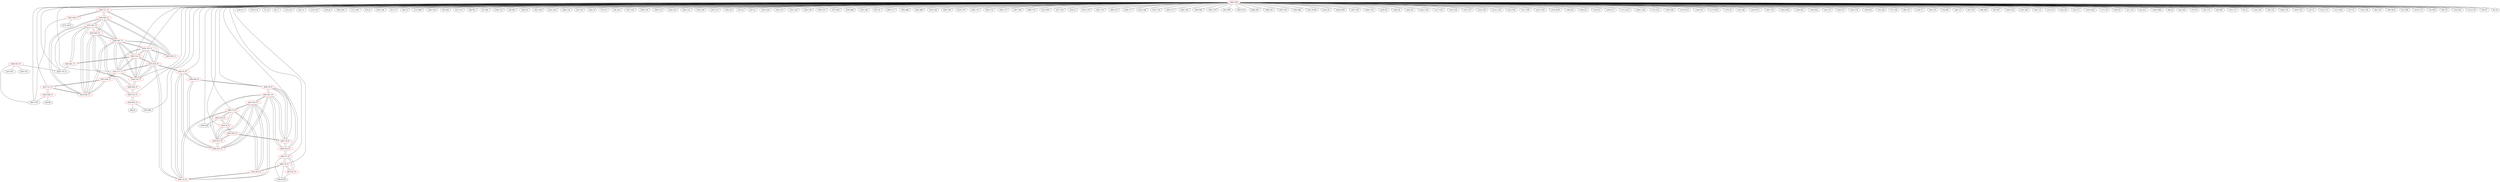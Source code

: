 graph {
	429 [label="(429) T11_T1" color=red]
	441 [label="(441) R24_T1"]
	438 [label="(438) R28_T1"]
	445 [label="(445) R32_t1"]
	430 [label="(430) T12_T1" color=red]
	446 [label="(446) R33_T1"]
	439 [label="(439) R29_T1"]
	440 [label="(440) R25_T1"]
	431 [label="(431) T13_T1" color=red]
	443 [label="(443) R30_T1"]
	447 [label="(447) R34_T1"]
	442 [label="(442) R26_T1"]
	432 [label="(432) T14_T1" color=red]
	444 [label="(444) R31_T1"]
	457 [label="(457) R15_P1"]
	435 [label="(435) T17_T1"]
	448 [label="(448) R35_T1"]
	434 [label="(434) T16_T1"]
	433 [label="(433) T15_T1"]
	433 [label="(433) T15_T1" color=red]
	445 [label="(445) R32_t1"]
	457 [label="(457) R15_P1"]
	435 [label="(435) T17_T1"]
	448 [label="(448) R35_T1"]
	434 [label="(434) T16_T1"]
	432 [label="(432) T14_T1"]
	434 [label="(434) T16_T1" color=red]
	446 [label="(446) R33_T1"]
	457 [label="(457) R15_P1"]
	435 [label="(435) T17_T1"]
	448 [label="(448) R35_T1"]
	433 [label="(433) T15_T1"]
	432 [label="(432) T14_T1"]
	435 [label="(435) T17_T1" color=red]
	447 [label="(447) R34_T1"]
	457 [label="(457) R15_P1"]
	448 [label="(448) R35_T1"]
	434 [label="(434) T16_T1"]
	433 [label="(433) T15_T1"]
	432 [label="(432) T14_T1"]
	436 [label="(436) R23_T1" color=red]
	363 [label="(363) U16"]
	233 [label="(233) R57"]
	234 [label="(234) C41"]
	428 [label="(428) T10_T1"]
	437 [label="(437) R27_T1" color=red]
	443 [label="(443) R30_T1"]
	448 [label="(448) R35_T1"]
	439 [label="(439) R29_T1"]
	438 [label="(438) R28_T1"]
	428 [label="(428) T10_T1"]
	444 [label="(444) R31_T1"]
	438 [label="(438) R28_T1" color=red]
	443 [label="(443) R30_T1"]
	448 [label="(448) R35_T1"]
	439 [label="(439) R29_T1"]
	437 [label="(437) R27_T1"]
	429 [label="(429) T11_T1"]
	445 [label="(445) R32_t1"]
	439 [label="(439) R29_T1" color=red]
	443 [label="(443) R30_T1"]
	448 [label="(448) R35_T1"]
	438 [label="(438) R28_T1"]
	437 [label="(437) R27_T1"]
	446 [label="(446) R33_T1"]
	430 [label="(430) T12_T1"]
	440 [label="(440) R25_T1" color=red]
	93 [label="(93) R40"]
	86 [label="(86) J2"]
	430 [label="(430) T12_T1"]
	441 [label="(441) R24_T1" color=red]
	363 [label="(363) U16"]
	371 [label="(371) R119"]
	429 [label="(429) T11_T1"]
	442 [label="(442) R26_T1" color=red]
	363 [label="(363) U16"]
	28 [label="(28) R9"]
	431 [label="(431) T13_T1"]
	443 [label="(443) R30_T1" color=red]
	448 [label="(448) R35_T1"]
	439 [label="(439) R29_T1"]
	438 [label="(438) R28_T1"]
	437 [label="(437) R27_T1"]
	447 [label="(447) R34_T1"]
	431 [label="(431) T13_T1"]
	444 [label="(444) R31_T1" color=red]
	428 [label="(428) T10_T1"]
	437 [label="(437) R27_T1"]
	432 [label="(432) T14_T1"]
	445 [label="(445) R32_t1" color=red]
	433 [label="(433) T15_T1"]
	429 [label="(429) T11_T1"]
	438 [label="(438) R28_T1"]
	446 [label="(446) R33_T1" color=red]
	434 [label="(434) T16_T1"]
	439 [label="(439) R29_T1"]
	430 [label="(430) T12_T1"]
	447 [label="(447) R34_T1" color=red]
	435 [label="(435) T17_T1"]
	443 [label="(443) R30_T1"]
	431 [label="(431) T13_T1"]
	448 [label="(448) R35_T1" color=red]
	443 [label="(443) R30_T1"]
	439 [label="(439) R29_T1"]
	438 [label="(438) R28_T1"]
	437 [label="(437) R27_T1"]
	457 [label="(457) R15_P1"]
	435 [label="(435) T17_T1"]
	434 [label="(434) T16_T1"]
	433 [label="(433) T15_T1"]
	432 [label="(432) T14_T1"]
	449 [label="(449) T3_P1" color=red]
	453 [label="(453) R14_P1"]
	454 [label="(454) T6_P1"]
	452 [label="(452) R13_P1"]
	451 [label="(451) R12_P1"]
	450 [label="(450) T2_P1"]
	450 [label="(450) T2_P1" color=red]
	452 [label="(452) R13_P1"]
	449 [label="(449) T3_P1"]
	451 [label="(451) R12_P1"]
	456 [label="(456) T5_P1"]
	457 [label="(457) R15_P1"]
	451 [label="(451) R12_P1" color=red]
	462 [label="(462) R21_P1"]
	458 [label="(458) R16_P1"]
	455 [label="(455) R17_P1"]
	452 [label="(452) R13_P1"]
	449 [label="(449) T3_P1"]
	450 [label="(450) T2_P1"]
	452 [label="(452) R13_P1" color=red]
	466 [label="(466) T4_P1"]
	449 [label="(449) T3_P1"]
	451 [label="(451) R12_P1"]
	450 [label="(450) T2_P1"]
	453 [label="(453) R14_P1" color=red]
	339 [label="(339) D25"]
	449 [label="(449) T3_P1"]
	454 [label="(454) T6_P1"]
	454 [label="(454) T6_P1" color=red]
	453 [label="(453) R14_P1"]
	449 [label="(449) T3_P1"]
	463 [label="(463) R22_P1"]
	455 [label="(455) R17_P1"]
	455 [label="(455) R17_P1" color=red]
	462 [label="(462) R21_P1"]
	458 [label="(458) R16_P1"]
	451 [label="(451) R12_P1"]
	463 [label="(463) R22_P1"]
	454 [label="(454) T6_P1"]
	456 [label="(456) T5_P1" color=red]
	450 [label="(450) T2_P1"]
	457 [label="(457) R15_P1"]
	458 [label="(458) R16_P1"]
	459 [label="(459) R20_P1"]
	457 [label="(457) R15_P1" color=red]
	435 [label="(435) T17_T1"]
	448 [label="(448) R35_T1"]
	434 [label="(434) T16_T1"]
	433 [label="(433) T15_T1"]
	432 [label="(432) T14_T1"]
	450 [label="(450) T2_P1"]
	456 [label="(456) T5_P1"]
	458 [label="(458) R16_P1" color=red]
	462 [label="(462) R21_P1"]
	451 [label="(451) R12_P1"]
	455 [label="(455) R17_P1"]
	456 [label="(456) T5_P1"]
	459 [label="(459) R20_P1"]
	459 [label="(459) R20_P1" color=red]
	460 [label="(460) T8_P1"]
	458 [label="(458) R16_P1"]
	456 [label="(456) T5_P1"]
	460 [label="(460) T8_P1" color=red]
	461 [label="(461) T9_P1"]
	462 [label="(462) R21_P1"]
	464 [label="(464) R19_P1"]
	459 [label="(459) R20_P1"]
	461 [label="(461) T9_P1" color=red]
	463 [label="(463) R22_P1"]
	462 [label="(462) R21_P1"]
	460 [label="(460) T8_P1"]
	464 [label="(464) R19_P1"]
	462 [label="(462) R21_P1" color=red]
	458 [label="(458) R16_P1"]
	451 [label="(451) R12_P1"]
	455 [label="(455) R17_P1"]
	461 [label="(461) T9_P1"]
	460 [label="(460) T8_P1"]
	464 [label="(464) R19_P1"]
	463 [label="(463) R22_P1" color=red]
	461 [label="(461) T9_P1"]
	454 [label="(454) T6_P1"]
	455 [label="(455) R17_P1"]
	464 [label="(464) R19_P1" color=red]
	461 [label="(461) T9_P1"]
	462 [label="(462) R21_P1"]
	460 [label="(460) T8_P1"]
	465 [label="(465) T7_P1"]
	465 [label="(465) T7_P1" color=red]
	467 [label="(467) R1_P1"]
	466 [label="(466) T4_P1"]
	340 [label="(340) R110"]
	464 [label="(464) R19_P1"]
	466 [label="(466) T4_P1" color=red]
	452 [label="(452) R13_P1"]
	467 [label="(467) R1_P1"]
	465 [label="(465) T7_P1"]
	340 [label="(340) R110"]
	467 [label="(467) R1_P1" color=red]
	466 [label="(466) T4_P1"]
	465 [label="(465) T7_P1"]
	340 [label="(340) R110"]
	468 [label="(468) GND" color=red]
	120 [label="(120) IC1"]
	374 [label="(374) P14"]
	7 [label="(7) C8"]
	6 [label="(6) C7"]
	132 [label="(132) IC2"]
	363 [label="(363) U16"]
	52 [label="(52) U1"]
	110 [label="(110) C33"]
	109 [label="(109) J6"]
	366 [label="(366) SW1"]
	111 [label="(111) FB1"]
	53 [label="(53) J5"]
	365 [label="(365) U26"]
	41 [label="(41) C1"]
	40 [label="(40) C5"]
	113 [label="(113) R48"]
	364 [label="(364) U25"]
	55 [label="(55) R25"]
	107 [label="(107) C31"]
	48 [label="(48) R31"]
	47 [label="(47) R81"]
	108 [label="(108) C32"]
	46 [label="(46) R91"]
	362 [label="(362) P4"]
	361 [label="(361) C85"]
	341 [label="(341) C49"]
	348 [label="(348) C56"]
	43 [label="(43) C63"]
	44 [label="(44) C9"]
	375 [label="(375) P1"]
	56 [label="(56) C64"]
	347 [label="(347) C55"]
	346 [label="(346) C54"]
	345 [label="(345) C53"]
	344 [label="(344) C52"]
	343 [label="(343) C51"]
	342 [label="(342) C50"]
	105 [label="(105) U10"]
	106 [label="(106) U9"]
	34 [label="(34) C4"]
	35 [label="(35) U2"]
	353 [label="(353) C69"]
	352 [label="(352) C47"]
	351 [label="(351) C48"]
	350 [label="(350) C58"]
	349 [label="(349) C57"]
	357 [label="(357) R93"]
	356 [label="(356) R94"]
	355 [label="(355) C82"]
	427 [label="(427) X1"]
	396 [label="(396) U17"]
	395 [label="(395) R88"]
	394 [label="(394) R89"]
	419 [label="(419) C98"]
	420 [label="(420) C99"]
	418 [label="(418) C79"]
	405 [label="(405) C74"]
	404 [label="(404) C73"]
	403 [label="(403) C72"]
	397 [label="(397) C80"]
	406 [label="(406) C75"]
	413 [label="(413) FB7"]
	417 [label="(417) C81"]
	416 [label="(416) J7"]
	415 [label="(415) C78"]
	401 [label="(401) C70"]
	400 [label="(400) C67"]
	399 [label="(399) C77"]
	414 [label="(414) C68"]
	407 [label="(407) C76"]
	402 [label="(402) C71"]
	382 [label="(382) C90"]
	390 [label="(390) R85"]
	381 [label="(381) U19"]
	391 [label="(391) R87"]
	393 [label="(393) U14"]
	408 [label="(408) R97"]
	388 [label="(388) C61"]
	387 [label="(387) C62"]
	392 [label="(392) R86"]
	201 [label="(201) R108"]
	203 [label="(203) Q3"]
	208 [label="(208) R158"]
	207 [label="(207) C83"]
	206 [label="(206) C101"]
	205 [label="(205) Q5"]
	204 [label="(204) Q4"]
	202 [label="(202) Q2"]
	218 [label="(218) C104"]
	217 [label="(217) U23"]
	216 [label="(216) U28"]
	215 [label="(215) U27"]
	214 [label="(214) U29"]
	213 [label="(213) C103"]
	212 [label="(212) C94"]
	211 [label="(211) C89"]
	210 [label="(210) C102"]
	219 [label="(219) R165"]
	196 [label="(196) J10"]
	199 [label="(199) J14"]
	194 [label="(194) J13"]
	169 [label="(169) Q11"]
	171 [label="(171) R115"]
	200 [label="(200) C100"]
	175 [label="(175) Q12"]
	185 [label="(185) D36"]
	174 [label="(174) R112"]
	184 [label="(184) D33"]
	177 [label="(177) R116"]
	172 [label="(172) Q7"]
	161 [label="(161) Q6"]
	163 [label="(163) R111"]
	367 [label="(367) U22"]
	164 [label="(164) R106"]
	180 [label="(180) D21"]
	182 [label="(182) D22"]
	321 [label="(321) U4"]
	322 [label="(322) U3"]
	323 [label="(323) C16"]
	338 [label="(338) J18"]
	78 [label="(78) C28"]
	77 [label="(77) C29"]
	90 [label="(90) C21"]
	104 [label="(104) U7"]
	69 [label="(69) C23"]
	76 [label="(76) R47"]
	68 [label="(68) C27"]
	67 [label="(67) C25"]
	88 [label="(88) R36"]
	87 [label="(87) R37"]
	320 [label="(320) U24"]
	331 [label="(331) ZA1"]
	20 [label="(20) C13"]
	19 [label="(19) C12"]
	332 [label="(332) D4"]
	18 [label="(18) C11"]
	334 [label="(334) ZA14"]
	17 [label="(17) C10"]
	326 [label="(326) D3"]
	21 [label="(21) C14"]
	22 [label="(22) R17"]
	336 [label="(336) FB20"]
	80 [label="(80) J4"]
	24 [label="(24) R19"]
	79 [label="(79) U8"]
	25 [label="(25) C15"]
	339 [label="(339) D25"]
	93 [label="(93) R40"]
	94 [label="(94) R41"]
	327 [label="(327) C17"]
	9 [label="(9) C2"]
	318 [label="(318) C45"]
	58 [label="(58) C22"]
	328 [label="(328) C18"]
	319 [label="(319) U20"]
	10 [label="(10) C3"]
	312 [label="(312) U12"]
	317 [label="(317) R24"]
	57 [label="(57) U5"]
	315 [label="(315) C20"]
	83 [label="(83) C30"]
	98 [label="(98) FB14"]
	61 [label="(61) R38"]
	314 [label="(314) U13"]
	72 [label="(72) R39"]
	96 [label="(96) U6"]
	316 [label="(316) R23"]
	313 [label="(313) C19"]
	64 [label="(64) D7"]
	8 [label="(8) C6"]
	428 [label="(428) T10_T1"]
	434 [label="(434) T16_T1"]
	435 [label="(435) T17_T1"]
	433 [label="(433) T15_T1"]
	430 [label="(430) T12_T1"]
	432 [label="(432) T14_T1"]
	431 [label="(431) T13_T1"]
	429 [label="(429) T11_T1"]
	449 [label="(449) T3_P1"]
	466 [label="(466) T4_P1"]
	465 [label="(465) T7_P1"]
	456 [label="(456) T5_P1"]
	461 [label="(461) T9_P1"]
	460 [label="(460) T8_P1"]
	454 [label="(454) T6_P1"]
	450 [label="(450) T2_P1"]
	429 -- 441
	429 -- 438
	429 -- 445
	430 -- 446
	430 -- 439
	430 -- 440
	431 -- 443
	431 -- 447
	431 -- 442
	432 -- 444
	432 -- 457
	432 -- 435
	432 -- 448
	432 -- 434
	432 -- 433
	433 -- 445
	433 -- 457
	433 -- 435
	433 -- 448
	433 -- 434
	433 -- 432
	434 -- 446
	434 -- 457
	434 -- 435
	434 -- 448
	434 -- 433
	434 -- 432
	435 -- 447
	435 -- 457
	435 -- 448
	435 -- 434
	435 -- 433
	435 -- 432
	436 -- 363
	436 -- 233
	436 -- 234
	436 -- 428
	437 -- 443
	437 -- 448
	437 -- 439
	437 -- 438
	437 -- 428
	437 -- 444
	438 -- 443
	438 -- 448
	438 -- 439
	438 -- 437
	438 -- 429
	438 -- 445
	439 -- 443
	439 -- 448
	439 -- 438
	439 -- 437
	439 -- 446
	439 -- 430
	440 -- 93
	440 -- 86
	440 -- 430
	441 -- 363
	441 -- 371
	441 -- 429
	442 -- 363
	442 -- 28
	442 -- 431
	443 -- 448
	443 -- 439
	443 -- 438
	443 -- 437
	443 -- 447
	443 -- 431
	444 -- 428
	444 -- 437
	444 -- 432
	445 -- 433
	445 -- 429
	445 -- 438
	446 -- 434
	446 -- 439
	446 -- 430
	447 -- 435
	447 -- 443
	447 -- 431
	448 -- 443
	448 -- 439
	448 -- 438
	448 -- 437
	448 -- 457
	448 -- 435
	448 -- 434
	448 -- 433
	448 -- 432
	449 -- 453
	449 -- 454
	449 -- 452
	449 -- 451
	449 -- 450
	450 -- 452
	450 -- 449
	450 -- 451
	450 -- 456
	450 -- 457
	451 -- 462
	451 -- 458
	451 -- 455
	451 -- 452
	451 -- 449
	451 -- 450
	452 -- 466
	452 -- 449
	452 -- 451
	452 -- 450
	453 -- 339
	453 -- 449
	453 -- 454
	454 -- 453
	454 -- 449
	454 -- 463
	454 -- 455
	455 -- 462
	455 -- 458
	455 -- 451
	455 -- 463
	455 -- 454
	456 -- 450
	456 -- 457
	456 -- 458
	456 -- 459
	457 -- 435
	457 -- 448
	457 -- 434
	457 -- 433
	457 -- 432
	457 -- 450
	457 -- 456
	458 -- 462
	458 -- 451
	458 -- 455
	458 -- 456
	458 -- 459
	459 -- 460
	459 -- 458
	459 -- 456
	460 -- 461
	460 -- 462
	460 -- 464
	460 -- 459
	461 -- 463
	461 -- 462
	461 -- 460
	461 -- 464
	462 -- 458
	462 -- 451
	462 -- 455
	462 -- 461
	462 -- 460
	462 -- 464
	463 -- 461
	463 -- 454
	463 -- 455
	464 -- 461
	464 -- 462
	464 -- 460
	464 -- 465
	465 -- 467
	465 -- 466
	465 -- 340
	465 -- 464
	466 -- 452
	466 -- 467
	466 -- 465
	466 -- 340
	467 -- 466
	467 -- 465
	467 -- 340
	468 -- 120
	468 -- 374
	468 -- 7
	468 -- 6
	468 -- 132
	468 -- 363
	468 -- 52
	468 -- 110
	468 -- 109
	468 -- 366
	468 -- 111
	468 -- 53
	468 -- 365
	468 -- 41
	468 -- 40
	468 -- 113
	468 -- 364
	468 -- 55
	468 -- 107
	468 -- 48
	468 -- 47
	468 -- 108
	468 -- 46
	468 -- 362
	468 -- 361
	468 -- 341
	468 -- 348
	468 -- 43
	468 -- 44
	468 -- 375
	468 -- 56
	468 -- 347
	468 -- 346
	468 -- 345
	468 -- 344
	468 -- 343
	468 -- 342
	468 -- 105
	468 -- 106
	468 -- 34
	468 -- 35
	468 -- 353
	468 -- 352
	468 -- 351
	468 -- 350
	468 -- 349
	468 -- 357
	468 -- 356
	468 -- 355
	468 -- 427
	468 -- 396
	468 -- 395
	468 -- 394
	468 -- 419
	468 -- 420
	468 -- 418
	468 -- 405
	468 -- 404
	468 -- 403
	468 -- 397
	468 -- 406
	468 -- 413
	468 -- 417
	468 -- 416
	468 -- 415
	468 -- 401
	468 -- 400
	468 -- 399
	468 -- 414
	468 -- 407
	468 -- 402
	468 -- 382
	468 -- 390
	468 -- 381
	468 -- 391
	468 -- 393
	468 -- 408
	468 -- 388
	468 -- 387
	468 -- 392
	468 -- 201
	468 -- 203
	468 -- 208
	468 -- 207
	468 -- 206
	468 -- 205
	468 -- 204
	468 -- 202
	468 -- 218
	468 -- 217
	468 -- 216
	468 -- 215
	468 -- 214
	468 -- 213
	468 -- 212
	468 -- 211
	468 -- 210
	468 -- 219
	468 -- 196
	468 -- 199
	468 -- 194
	468 -- 169
	468 -- 171
	468 -- 200
	468 -- 175
	468 -- 185
	468 -- 174
	468 -- 184
	468 -- 177
	468 -- 172
	468 -- 161
	468 -- 163
	468 -- 367
	468 -- 164
	468 -- 180
	468 -- 182
	468 -- 321
	468 -- 322
	468 -- 323
	468 -- 338
	468 -- 78
	468 -- 77
	468 -- 90
	468 -- 104
	468 -- 69
	468 -- 76
	468 -- 68
	468 -- 67
	468 -- 88
	468 -- 87
	468 -- 320
	468 -- 331
	468 -- 20
	468 -- 19
	468 -- 332
	468 -- 18
	468 -- 334
	468 -- 17
	468 -- 326
	468 -- 21
	468 -- 22
	468 -- 336
	468 -- 80
	468 -- 24
	468 -- 79
	468 -- 25
	468 -- 339
	468 -- 93
	468 -- 94
	468 -- 327
	468 -- 9
	468 -- 318
	468 -- 58
	468 -- 328
	468 -- 319
	468 -- 10
	468 -- 312
	468 -- 317
	468 -- 57
	468 -- 315
	468 -- 83
	468 -- 98
	468 -- 61
	468 -- 314
	468 -- 72
	468 -- 96
	468 -- 316
	468 -- 313
	468 -- 64
	468 -- 8
	468 -- 428
	468 -- 434
	468 -- 435
	468 -- 433
	468 -- 430
	468 -- 432
	468 -- 431
	468 -- 429
	468 -- 449
	468 -- 466
	468 -- 465
	468 -- 456
	468 -- 461
	468 -- 460
	468 -- 454
	468 -- 450
}